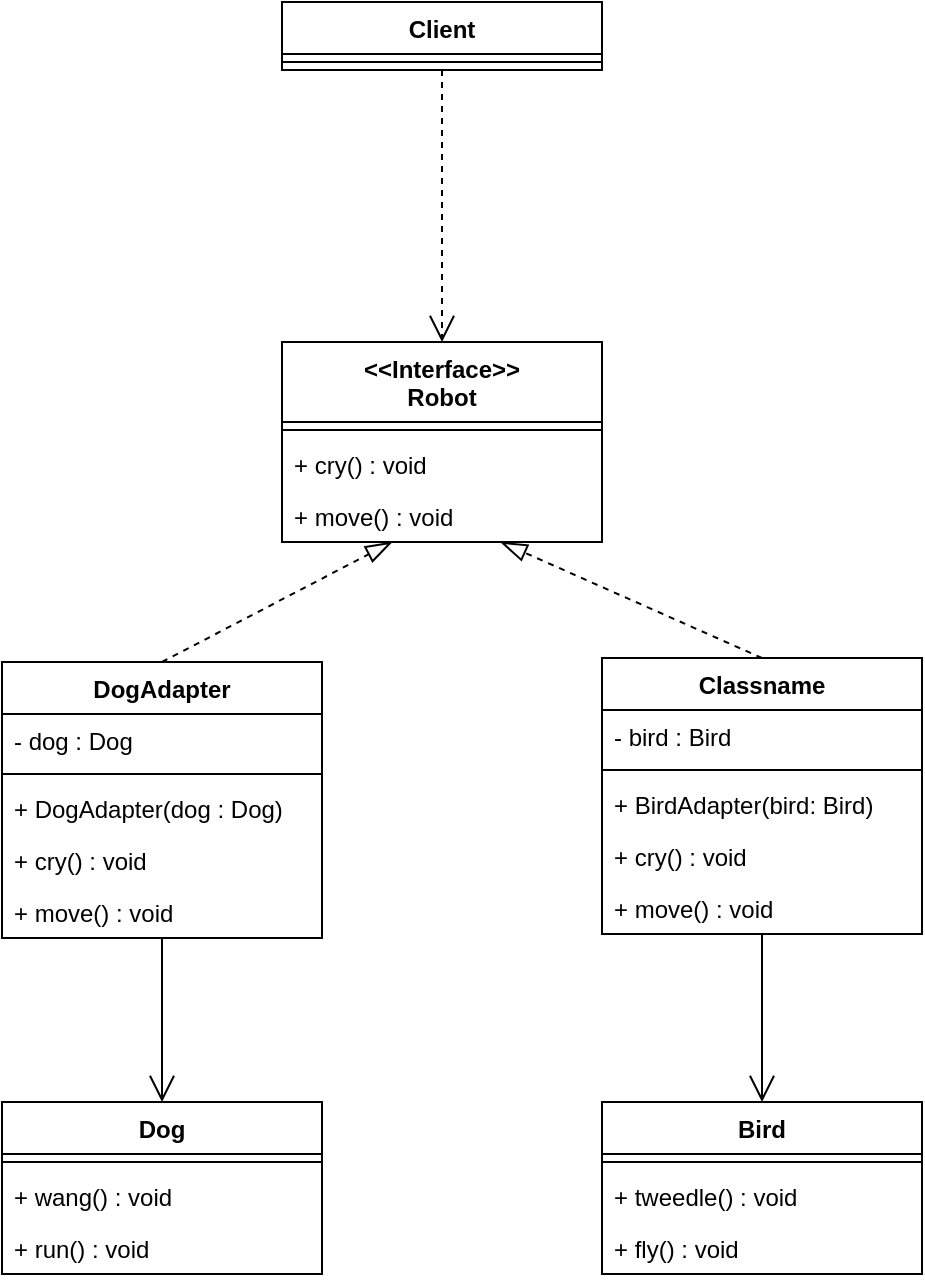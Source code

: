 <mxfile version="22.0.8" type="github">
  <diagram name="第 1 页" id="kWVyhtWeuGrkEtTVCcJT">
    <mxGraphModel dx="637" dy="931" grid="1" gridSize="10" guides="1" tooltips="1" connect="1" arrows="1" fold="1" page="1" pageScale="1" pageWidth="827" pageHeight="1169" math="0" shadow="0">
      <root>
        <mxCell id="0" />
        <mxCell id="1" parent="0" />
        <mxCell id="QgObjYCWNQ-mwDFY_kUy-25" style="edgeStyle=orthogonalEdgeStyle;rounded=0;orthogonalLoop=1;jettySize=auto;html=1;entryX=0.5;entryY=0;entryDx=0;entryDy=0;dashed=1;endArrow=open;endFill=0;endSize=11;" edge="1" parent="1" source="QgObjYCWNQ-mwDFY_kUy-1" target="QgObjYCWNQ-mwDFY_kUy-5">
          <mxGeometry relative="1" as="geometry">
            <Array as="points">
              <mxPoint x="270" y="660" />
              <mxPoint x="270" y="660" />
            </Array>
          </mxGeometry>
        </mxCell>
        <mxCell id="QgObjYCWNQ-mwDFY_kUy-1" value="Client" style="swimlane;fontStyle=1;align=center;verticalAlign=top;childLayout=stackLayout;horizontal=1;startSize=26;horizontalStack=0;resizeParent=1;resizeParentMax=0;resizeLast=0;collapsible=1;marginBottom=0;whiteSpace=wrap;html=1;" vertex="1" parent="1">
          <mxGeometry x="190" y="530" width="160" height="34" as="geometry" />
        </mxCell>
        <mxCell id="QgObjYCWNQ-mwDFY_kUy-3" value="" style="line;strokeWidth=1;fillColor=none;align=left;verticalAlign=middle;spacingTop=-1;spacingLeft=3;spacingRight=3;rotatable=0;labelPosition=right;points=[];portConstraint=eastwest;strokeColor=inherit;" vertex="1" parent="QgObjYCWNQ-mwDFY_kUy-1">
          <mxGeometry y="26" width="160" height="8" as="geometry" />
        </mxCell>
        <mxCell id="QgObjYCWNQ-mwDFY_kUy-5" value="&amp;lt;&amp;lt;Interface&amp;gt;&amp;gt;&lt;br&gt;Robot" style="swimlane;fontStyle=1;align=center;verticalAlign=top;childLayout=stackLayout;horizontal=1;startSize=40;horizontalStack=0;resizeParent=1;resizeParentMax=0;resizeLast=0;collapsible=1;marginBottom=0;whiteSpace=wrap;html=1;" vertex="1" parent="1">
          <mxGeometry x="190" y="700" width="160" height="100" as="geometry" />
        </mxCell>
        <mxCell id="QgObjYCWNQ-mwDFY_kUy-7" value="" style="line;strokeWidth=1;fillColor=none;align=left;verticalAlign=middle;spacingTop=-1;spacingLeft=3;spacingRight=3;rotatable=0;labelPosition=right;points=[];portConstraint=eastwest;strokeColor=inherit;" vertex="1" parent="QgObjYCWNQ-mwDFY_kUy-5">
          <mxGeometry y="40" width="160" height="8" as="geometry" />
        </mxCell>
        <mxCell id="QgObjYCWNQ-mwDFY_kUy-40" value="+ cry() : void" style="text;strokeColor=none;fillColor=none;align=left;verticalAlign=top;spacingLeft=4;spacingRight=4;overflow=hidden;rotatable=0;points=[[0,0.5],[1,0.5]];portConstraint=eastwest;whiteSpace=wrap;html=1;" vertex="1" parent="QgObjYCWNQ-mwDFY_kUy-5">
          <mxGeometry y="48" width="160" height="26" as="geometry" />
        </mxCell>
        <mxCell id="QgObjYCWNQ-mwDFY_kUy-8" value="+ move() : void" style="text;strokeColor=none;fillColor=none;align=left;verticalAlign=top;spacingLeft=4;spacingRight=4;overflow=hidden;rotatable=0;points=[[0,0.5],[1,0.5]];portConstraint=eastwest;whiteSpace=wrap;html=1;" vertex="1" parent="QgObjYCWNQ-mwDFY_kUy-5">
          <mxGeometry y="74" width="160" height="26" as="geometry" />
        </mxCell>
        <mxCell id="QgObjYCWNQ-mwDFY_kUy-29" style="edgeStyle=orthogonalEdgeStyle;rounded=0;orthogonalLoop=1;jettySize=auto;html=1;endSize=11;endArrow=open;endFill=0;" edge="1" parent="1" source="QgObjYCWNQ-mwDFY_kUy-9" target="QgObjYCWNQ-mwDFY_kUy-17">
          <mxGeometry relative="1" as="geometry" />
        </mxCell>
        <mxCell id="QgObjYCWNQ-mwDFY_kUy-9" value="DogAdapter" style="swimlane;fontStyle=1;align=center;verticalAlign=top;childLayout=stackLayout;horizontal=1;startSize=26;horizontalStack=0;resizeParent=1;resizeParentMax=0;resizeLast=0;collapsible=1;marginBottom=0;whiteSpace=wrap;html=1;" vertex="1" parent="1">
          <mxGeometry x="50" y="860" width="160" height="138" as="geometry" />
        </mxCell>
        <mxCell id="QgObjYCWNQ-mwDFY_kUy-10" value="- dog : Dog" style="text;strokeColor=none;fillColor=none;align=left;verticalAlign=top;spacingLeft=4;spacingRight=4;overflow=hidden;rotatable=0;points=[[0,0.5],[1,0.5]];portConstraint=eastwest;whiteSpace=wrap;html=1;" vertex="1" parent="QgObjYCWNQ-mwDFY_kUy-9">
          <mxGeometry y="26" width="160" height="26" as="geometry" />
        </mxCell>
        <mxCell id="QgObjYCWNQ-mwDFY_kUy-11" value="" style="line;strokeWidth=1;fillColor=none;align=left;verticalAlign=middle;spacingTop=-1;spacingLeft=3;spacingRight=3;rotatable=0;labelPosition=right;points=[];portConstraint=eastwest;strokeColor=inherit;" vertex="1" parent="QgObjYCWNQ-mwDFY_kUy-9">
          <mxGeometry y="52" width="160" height="8" as="geometry" />
        </mxCell>
        <mxCell id="QgObjYCWNQ-mwDFY_kUy-12" value="+ DogAdapter(dog : Dog)" style="text;strokeColor=none;fillColor=none;align=left;verticalAlign=top;spacingLeft=4;spacingRight=4;overflow=hidden;rotatable=0;points=[[0,0.5],[1,0.5]];portConstraint=eastwest;whiteSpace=wrap;html=1;" vertex="1" parent="QgObjYCWNQ-mwDFY_kUy-9">
          <mxGeometry y="60" width="160" height="26" as="geometry" />
        </mxCell>
        <mxCell id="QgObjYCWNQ-mwDFY_kUy-39" value="+ cry() : void" style="text;strokeColor=none;fillColor=none;align=left;verticalAlign=top;spacingLeft=4;spacingRight=4;overflow=hidden;rotatable=0;points=[[0,0.5],[1,0.5]];portConstraint=eastwest;whiteSpace=wrap;html=1;" vertex="1" parent="QgObjYCWNQ-mwDFY_kUy-9">
          <mxGeometry y="86" width="160" height="26" as="geometry" />
        </mxCell>
        <mxCell id="QgObjYCWNQ-mwDFY_kUy-38" value="+ move() : void" style="text;strokeColor=none;fillColor=none;align=left;verticalAlign=top;spacingLeft=4;spacingRight=4;overflow=hidden;rotatable=0;points=[[0,0.5],[1,0.5]];portConstraint=eastwest;whiteSpace=wrap;html=1;" vertex="1" parent="QgObjYCWNQ-mwDFY_kUy-9">
          <mxGeometry y="112" width="160" height="26" as="geometry" />
        </mxCell>
        <mxCell id="QgObjYCWNQ-mwDFY_kUy-27" style="rounded=0;orthogonalLoop=1;jettySize=auto;html=1;exitX=0.5;exitY=0;exitDx=0;exitDy=0;endArrow=blockThin;endFill=0;startSize=11;dashed=1;endSize=11;" edge="1" parent="1" source="QgObjYCWNQ-mwDFY_kUy-13" target="QgObjYCWNQ-mwDFY_kUy-8">
          <mxGeometry relative="1" as="geometry">
            <mxPoint x="290" y="780" as="targetPoint" />
          </mxGeometry>
        </mxCell>
        <mxCell id="QgObjYCWNQ-mwDFY_kUy-30" style="edgeStyle=orthogonalEdgeStyle;rounded=0;orthogonalLoop=1;jettySize=auto;html=1;endSize=11;endArrow=open;endFill=0;" edge="1" parent="1" source="QgObjYCWNQ-mwDFY_kUy-13" target="QgObjYCWNQ-mwDFY_kUy-21">
          <mxGeometry relative="1" as="geometry" />
        </mxCell>
        <mxCell id="QgObjYCWNQ-mwDFY_kUy-13" value="Classname" style="swimlane;fontStyle=1;align=center;verticalAlign=top;childLayout=stackLayout;horizontal=1;startSize=26;horizontalStack=0;resizeParent=1;resizeParentMax=0;resizeLast=0;collapsible=1;marginBottom=0;whiteSpace=wrap;html=1;" vertex="1" parent="1">
          <mxGeometry x="350" y="858" width="160" height="138" as="geometry" />
        </mxCell>
        <mxCell id="QgObjYCWNQ-mwDFY_kUy-14" value="- bird : Bird" style="text;strokeColor=none;fillColor=none;align=left;verticalAlign=top;spacingLeft=4;spacingRight=4;overflow=hidden;rotatable=0;points=[[0,0.5],[1,0.5]];portConstraint=eastwest;whiteSpace=wrap;html=1;" vertex="1" parent="QgObjYCWNQ-mwDFY_kUy-13">
          <mxGeometry y="26" width="160" height="26" as="geometry" />
        </mxCell>
        <mxCell id="QgObjYCWNQ-mwDFY_kUy-15" value="" style="line;strokeWidth=1;fillColor=none;align=left;verticalAlign=middle;spacingTop=-1;spacingLeft=3;spacingRight=3;rotatable=0;labelPosition=right;points=[];portConstraint=eastwest;strokeColor=inherit;" vertex="1" parent="QgObjYCWNQ-mwDFY_kUy-13">
          <mxGeometry y="52" width="160" height="8" as="geometry" />
        </mxCell>
        <mxCell id="QgObjYCWNQ-mwDFY_kUy-16" value="+ BirdAdapter(bird: Bird)" style="text;strokeColor=none;fillColor=none;align=left;verticalAlign=top;spacingLeft=4;spacingRight=4;overflow=hidden;rotatable=0;points=[[0,0.5],[1,0.5]];portConstraint=eastwest;whiteSpace=wrap;html=1;" vertex="1" parent="QgObjYCWNQ-mwDFY_kUy-13">
          <mxGeometry y="60" width="160" height="26" as="geometry" />
        </mxCell>
        <mxCell id="QgObjYCWNQ-mwDFY_kUy-42" value="+ cry() : void" style="text;strokeColor=none;fillColor=none;align=left;verticalAlign=top;spacingLeft=4;spacingRight=4;overflow=hidden;rotatable=0;points=[[0,0.5],[1,0.5]];portConstraint=eastwest;whiteSpace=wrap;html=1;" vertex="1" parent="QgObjYCWNQ-mwDFY_kUy-13">
          <mxGeometry y="86" width="160" height="26" as="geometry" />
        </mxCell>
        <mxCell id="QgObjYCWNQ-mwDFY_kUy-41" value="+ move() : void" style="text;strokeColor=none;fillColor=none;align=left;verticalAlign=top;spacingLeft=4;spacingRight=4;overflow=hidden;rotatable=0;points=[[0,0.5],[1,0.5]];portConstraint=eastwest;whiteSpace=wrap;html=1;" vertex="1" parent="QgObjYCWNQ-mwDFY_kUy-13">
          <mxGeometry y="112" width="160" height="26" as="geometry" />
        </mxCell>
        <mxCell id="QgObjYCWNQ-mwDFY_kUy-17" value="Dog" style="swimlane;fontStyle=1;align=center;verticalAlign=top;childLayout=stackLayout;horizontal=1;startSize=26;horizontalStack=0;resizeParent=1;resizeParentMax=0;resizeLast=0;collapsible=1;marginBottom=0;whiteSpace=wrap;html=1;" vertex="1" parent="1">
          <mxGeometry x="50" y="1080" width="160" height="86" as="geometry" />
        </mxCell>
        <mxCell id="QgObjYCWNQ-mwDFY_kUy-19" value="" style="line;strokeWidth=1;fillColor=none;align=left;verticalAlign=middle;spacingTop=-1;spacingLeft=3;spacingRight=3;rotatable=0;labelPosition=right;points=[];portConstraint=eastwest;strokeColor=inherit;" vertex="1" parent="QgObjYCWNQ-mwDFY_kUy-17">
          <mxGeometry y="26" width="160" height="8" as="geometry" />
        </mxCell>
        <mxCell id="QgObjYCWNQ-mwDFY_kUy-20" value="+ wang() : void" style="text;strokeColor=none;fillColor=none;align=left;verticalAlign=top;spacingLeft=4;spacingRight=4;overflow=hidden;rotatable=0;points=[[0,0.5],[1,0.5]];portConstraint=eastwest;whiteSpace=wrap;html=1;" vertex="1" parent="QgObjYCWNQ-mwDFY_kUy-17">
          <mxGeometry y="34" width="160" height="26" as="geometry" />
        </mxCell>
        <mxCell id="QgObjYCWNQ-mwDFY_kUy-43" value="+ run() : void" style="text;strokeColor=none;fillColor=none;align=left;verticalAlign=top;spacingLeft=4;spacingRight=4;overflow=hidden;rotatable=0;points=[[0,0.5],[1,0.5]];portConstraint=eastwest;whiteSpace=wrap;html=1;" vertex="1" parent="QgObjYCWNQ-mwDFY_kUy-17">
          <mxGeometry y="60" width="160" height="26" as="geometry" />
        </mxCell>
        <mxCell id="QgObjYCWNQ-mwDFY_kUy-21" value="Bird" style="swimlane;fontStyle=1;align=center;verticalAlign=top;childLayout=stackLayout;horizontal=1;startSize=26;horizontalStack=0;resizeParent=1;resizeParentMax=0;resizeLast=0;collapsible=1;marginBottom=0;whiteSpace=wrap;html=1;" vertex="1" parent="1">
          <mxGeometry x="350" y="1080" width="160" height="86" as="geometry" />
        </mxCell>
        <mxCell id="QgObjYCWNQ-mwDFY_kUy-23" value="" style="line;strokeWidth=1;fillColor=none;align=left;verticalAlign=middle;spacingTop=-1;spacingLeft=3;spacingRight=3;rotatable=0;labelPosition=right;points=[];portConstraint=eastwest;strokeColor=inherit;" vertex="1" parent="QgObjYCWNQ-mwDFY_kUy-21">
          <mxGeometry y="26" width="160" height="8" as="geometry" />
        </mxCell>
        <mxCell id="QgObjYCWNQ-mwDFY_kUy-24" value="+ tweedle() : void" style="text;strokeColor=none;fillColor=none;align=left;verticalAlign=top;spacingLeft=4;spacingRight=4;overflow=hidden;rotatable=0;points=[[0,0.5],[1,0.5]];portConstraint=eastwest;whiteSpace=wrap;html=1;" vertex="1" parent="QgObjYCWNQ-mwDFY_kUy-21">
          <mxGeometry y="34" width="160" height="26" as="geometry" />
        </mxCell>
        <mxCell id="QgObjYCWNQ-mwDFY_kUy-44" value="+ fly() : void" style="text;strokeColor=none;fillColor=none;align=left;verticalAlign=top;spacingLeft=4;spacingRight=4;overflow=hidden;rotatable=0;points=[[0,0.5],[1,0.5]];portConstraint=eastwest;whiteSpace=wrap;html=1;" vertex="1" parent="QgObjYCWNQ-mwDFY_kUy-21">
          <mxGeometry y="60" width="160" height="26" as="geometry" />
        </mxCell>
        <mxCell id="QgObjYCWNQ-mwDFY_kUy-26" style="rounded=0;orthogonalLoop=1;jettySize=auto;html=1;exitX=0.5;exitY=0;exitDx=0;exitDy=0;dashed=1;endArrow=blockThin;endFill=0;endSize=11;" edge="1" parent="1" source="QgObjYCWNQ-mwDFY_kUy-9" target="QgObjYCWNQ-mwDFY_kUy-8">
          <mxGeometry relative="1" as="geometry">
            <mxPoint x="240" y="790" as="targetPoint" />
          </mxGeometry>
        </mxCell>
      </root>
    </mxGraphModel>
  </diagram>
</mxfile>
